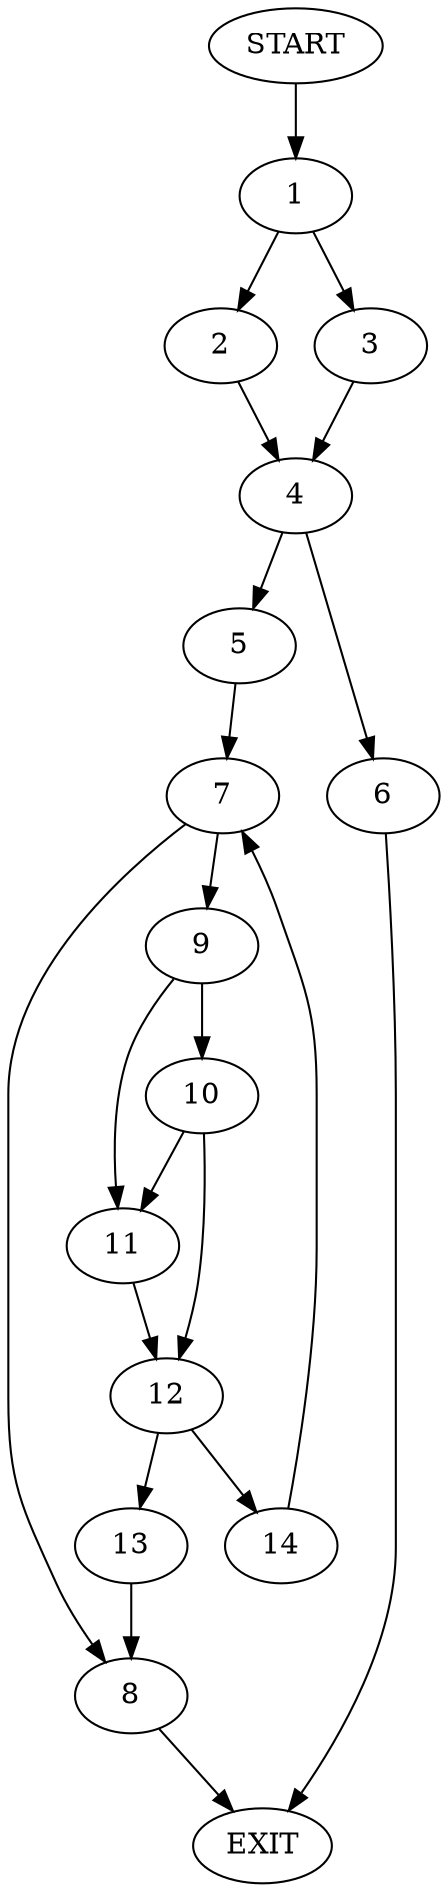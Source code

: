 digraph {
0 [label="START"]
15 [label="EXIT"]
0 -> 1
1 -> 2
1 -> 3
2 -> 4
3 -> 4
4 -> 5
4 -> 6
5 -> 7
6 -> 15
7 -> 8
7 -> 9
8 -> 15
9 -> 10
9 -> 11
10 -> 12
10 -> 11
11 -> 12
12 -> 13
12 -> 14
13 -> 8
14 -> 7
}
